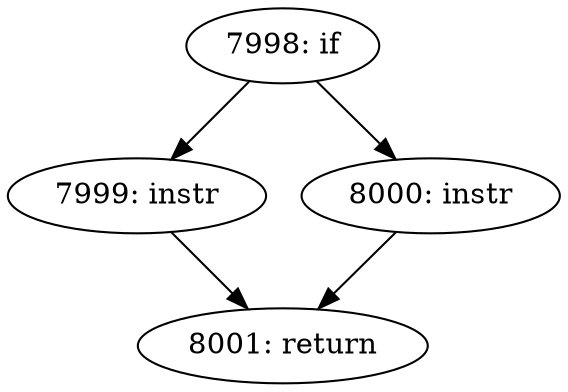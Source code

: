 digraph CFG___tcp_checksum_complete_user {
7998 [label="7998: if"]
	7998 -> 7999
	7998 -> 8000
7999 [label="7999: instr"]
	7999 -> 8001
8000 [label="8000: instr"]
	8000 -> 8001
8001 [label="8001: return"]
	
}
